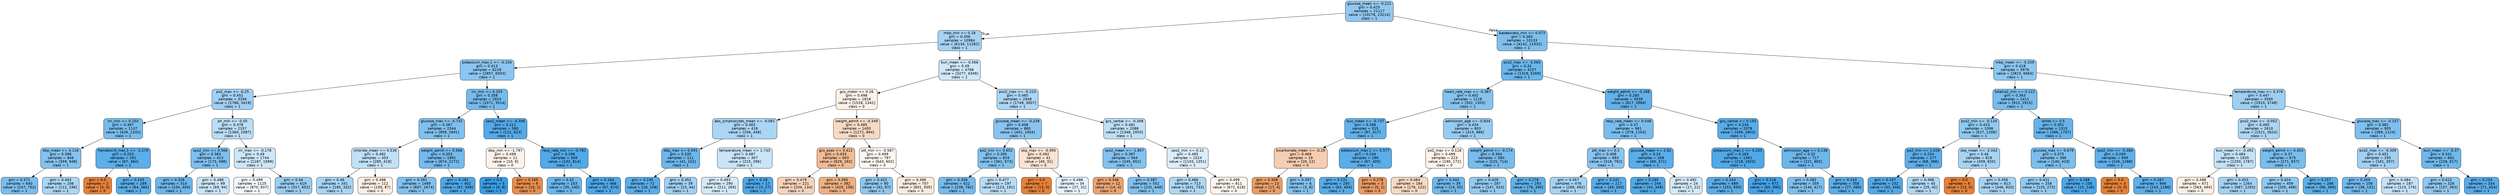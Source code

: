 digraph Tree {
node [shape=box, style="filled, rounded", color="black", fontname="helvetica"] ;
edge [fontname="helvetica"] ;
0 [label="glucose_mean <= -0.221\ngini = 0.425\nsamples = 21117\nvalue = [10276, 23214]\nclass = 1", fillcolor="#91c8f1"] ;
1 [label="mbp_min <= 0.18\ngini = 0.456\nsamples = 10984\nvalue = [6134, 11282]\nclass = 1", fillcolor="#a5d2f3"] ;
0 -> 1 [labeldistance=2.5, labelangle=45, headlabel="True"] ;
2 [label="potassium_max.1 <= -0.154\ngini = 0.413\nsamples = 6218\nvalue = [2857, 6933]\nclass = 1", fillcolor="#8bc5f0"] ;
1 -> 2 ;
3 [label="po2_max <= -0.25\ngini = 0.451\nsamples = 3294\nvalue = [1786, 3419]\nclass = 1", fillcolor="#a0d0f3"] ;
2 -> 3 ;
4 [label="inr_min <= 0.255\ngini = 0.367\nsamples = 1137\nvalue = [426, 1332]\nclass = 1", fillcolor="#78bced"] ;
3 -> 4 ;
5 [label="dbp_mean <= 0.116\ngini = 0.398\nsamples = 846\nvalue = [359, 948]\nclass = 1", fillcolor="#84c2ef"] ;
4 -> 5 ;
6 [label="gini = 0.372\nsamples = 640\nvalue = [247, 752]\nclass = 1", fillcolor="#7abdee"] ;
5 -> 6 ;
7 [label="gini = 0.463\nsamples = 206\nvalue = [112, 196]\nclass = 1", fillcolor="#aad5f4"] ;
5 -> 7 ;
8 [label="hematocrit_max.1 <= -2.279\ngini = 0.253\nsamples = 291\nvalue = [67, 384]\nclass = 1", fillcolor="#5caeea"] ;
4 -> 8 ;
9 [label="gini = 0.0\nsamples = 2\nvalue = [3, 0]\nclass = 0", fillcolor="#e58139"] ;
8 -> 9 ;
10 [label="gini = 0.245\nsamples = 289\nvalue = [64, 384]\nclass = 1", fillcolor="#5aade9"] ;
8 -> 10 ;
11 [label="ph_min <= -0.05\ngini = 0.478\nsamples = 2157\nvalue = [1360, 2087]\nclass = 1", fillcolor="#baddf6"] ;
3 -> 11 ;
12 [label="spo2_min <= 0.566\ngini = 0.383\nsamples = 413\nvalue = [173, 498]\nclass = 1", fillcolor="#7ebfee"] ;
11 -> 12 ;
13 [label="gini = 0.326\nsamples = 314\nvalue = [104, 404]\nclass = 1", fillcolor="#6cb6ec"] ;
12 -> 13 ;
14 [label="gini = 0.488\nsamples = 99\nvalue = [69, 94]\nclass = 1", fillcolor="#cae5f8"] ;
12 -> 14 ;
15 [label="inr_max <= -0.178\ngini = 0.49\nsamples = 1744\nvalue = [1187, 1589]\nclass = 1", fillcolor="#cde6f8"] ;
11 -> 15 ;
16 [label="gini = 0.499\nsamples = 1125\nvalue = [870, 937]\nclass = 1", fillcolor="#f1f8fd"] ;
15 -> 16 ;
17 [label="gini = 0.44\nsamples = 619\nvalue = [317, 652]\nclass = 1", fillcolor="#99cdf2"] ;
15 -> 17 ;
18 [label="inr_min <= 0.255\ngini = 0.358\nsamples = 2924\nvalue = [1071, 3514]\nclass = 1", fillcolor="#75bbed"] ;
2 -> 18 ;
19 [label="glucose_max <= -0.732\ngini = 0.387\nsamples = 2344\nvalue = [959, 2691]\nclass = 1", fillcolor="#80c0ee"] ;
18 -> 19 ;
20 [label="chloride_mean <= 0.536\ngini = 0.482\nsamples = 453\nvalue = [285, 419]\nclass = 1", fillcolor="#c0e0f7"] ;
19 -> 20 ;
21 [label="gini = 0.46\nsamples = 341\nvalue = [185, 332]\nclass = 1", fillcolor="#a7d4f3"] ;
20 -> 21 ;
22 [label="gini = 0.498\nsamples = 112\nvalue = [100, 87]\nclass = 0", fillcolor="#fcefe5"] ;
20 -> 22 ;
23 [label="weight_admit <= 0.568\ngini = 0.353\nsamples = 1891\nvalue = [674, 2272]\nclass = 1", fillcolor="#74baed"] ;
19 -> 23 ;
24 [label="gini = 0.391\nsamples = 1489\nvalue = [607, 1674]\nclass = 1", fillcolor="#81c1ee"] ;
23 -> 24 ;
25 [label="gini = 0.181\nsamples = 402\nvalue = [67, 598]\nclass = 1", fillcolor="#4fa8e8"] ;
23 -> 25 ;
26 [label="spo2_mean <= -4.306\ngini = 0.211\nsamples = 580\nvalue = [112, 823]\nclass = 1", fillcolor="#54aae9"] ;
18 -> 26 ;
27 [label="dbp_min <= -1.797\ngini = 0.499\nsamples = 11\nvalue = [10, 9]\nclass = 0", fillcolor="#fcf2eb"] ;
26 -> 27 ;
28 [label="gini = 0.0\nsamples = 5\nvalue = [0, 8]\nclass = 1", fillcolor="#399de5"] ;
27 -> 28 ;
29 [label="gini = 0.165\nsamples = 6\nvalue = [10, 1]\nclass = 0", fillcolor="#e88e4d"] ;
27 -> 29 ;
30 [label="resp_rate_min <= -0.781\ngini = 0.198\nsamples = 569\nvalue = [102, 814]\nclass = 1", fillcolor="#52a9e8"] ;
26 -> 30 ;
31 [label="gini = 0.32\nsamples = 103\nvalue = [35, 140]\nclass = 1", fillcolor="#6ab6ec"] ;
30 -> 31 ;
32 [label="gini = 0.164\nsamples = 466\nvalue = [67, 674]\nclass = 1", fillcolor="#4da7e8"] ;
30 -> 32 ;
33 [label="bun_mean <= -0.566\ngini = 0.49\nsamples = 4766\nvalue = [3277, 4349]\nclass = 1", fillcolor="#cee7f9"] ;
1 -> 33 ;
34 [label="gcs_motor <= 0.26\ngini = 0.498\nsamples = 1818\nvalue = [1528, 1342]\nclass = 0", fillcolor="#fcf0e7"] ;
33 -> 34 ;
35 [label="abs_lymphocytes_mean <= -0.061\ngini = 0.463\nsamples = 418\nvalue = [256, 448]\nclass = 1", fillcolor="#aad5f4"] ;
34 -> 35 ;
36 [label="dbp_max <= 0.591\ngini = 0.335\nsamples = 111\nvalue = [41, 152]\nclass = 1", fillcolor="#6eb7ec"] ;
35 -> 36 ;
37 [label="gini = 0.245\nsamples = 72\nvalue = [18, 108]\nclass = 1", fillcolor="#5aade9"] ;
36 -> 37 ;
38 [label="gini = 0.451\nsamples = 39\nvalue = [23, 44]\nclass = 1", fillcolor="#a0d0f3"] ;
36 -> 38 ;
39 [label="temperature_mean <= 1.733\ngini = 0.487\nsamples = 307\nvalue = [215, 296]\nclass = 1", fillcolor="#c9e4f8"] ;
35 -> 39 ;
40 [label="gini = 0.493\nsamples = 290\nvalue = [212, 269]\nclass = 1", fillcolor="#d5eaf9"] ;
39 -> 40 ;
41 [label="gini = 0.18\nsamples = 17\nvalue = [3, 27]\nclass = 1", fillcolor="#4fa8e8"] ;
39 -> 41 ;
42 [label="weight_admit <= -0.349\ngini = 0.485\nsamples = 1400\nvalue = [1272, 894]\nclass = 0", fillcolor="#f7dac4"] ;
34 -> 42 ;
43 [label="gcs_eyes <= 0.412\ngini = 0.433\nsamples = 603\nvalue = [629, 292]\nclass = 0", fillcolor="#f1bb95"] ;
42 -> 43 ;
44 [label="gini = 0.479\nsamples = 221\nvalue = [204, 134]\nclass = 0", fillcolor="#f6d4bb"] ;
43 -> 44 ;
45 [label="gini = 0.395\nsamples = 382\nvalue = [425, 158]\nclass = 0", fillcolor="#efb083"] ;
43 -> 45 ;
46 [label="ptt_min <= -0.587\ngini = 0.499\nsamples = 797\nvalue = [643, 602]\nclass = 0", fillcolor="#fdf7f2"] ;
42 -> 46 ;
47 [label="gini = 0.422\nsamples = 90\nvalue = [42, 97]\nclass = 1", fillcolor="#8fc7f0"] ;
46 -> 47 ;
48 [label="gini = 0.496\nsamples = 707\nvalue = [601, 505]\nclass = 0", fillcolor="#fbebdf"] ;
46 -> 48 ;
49 [label="pco2_max <= -0.223\ngini = 0.465\nsamples = 2948\nvalue = [1749, 3007]\nclass = 1", fillcolor="#acd6f4"] ;
33 -> 49 ;
50 [label="glucose_mean <= -0.239\ngini = 0.408\nsamples = 860\nvalue = [401, 1004]\nclass = 1", fillcolor="#88c4ef"] ;
49 -> 50 ;
51 [label="po2_min <= 0.652\ngini = 0.395\nsamples = 819\nvalue = [361, 973]\nclass = 1", fillcolor="#82c1ef"] ;
50 -> 51 ;
52 [label="gini = 0.358\nsamples = 622\nvalue = [238, 782]\nclass = 1", fillcolor="#75bbed"] ;
51 -> 52 ;
53 [label="gini = 0.477\nsamples = 197\nvalue = [123, 191]\nclass = 1", fillcolor="#b9dcf6"] ;
51 -> 53 ;
54 [label="sbp_max <= -0.995\ngini = 0.492\nsamples = 41\nvalue = [40, 31]\nclass = 0", fillcolor="#f9e3d2"] ;
50 -> 54 ;
55 [label="gini = 0.0\nsamples = 7\nvalue = [13, 0]\nclass = 0", fillcolor="#e58139"] ;
54 -> 55 ;
56 [label="gini = 0.498\nsamples = 34\nvalue = [27, 31]\nclass = 1", fillcolor="#e5f2fc"] ;
54 -> 56 ;
57 [label="gcs_verbal <= -0.308\ngini = 0.481\nsamples = 2088\nvalue = [1348, 2003]\nclass = 1", fillcolor="#bedff6"] ;
49 -> 57 ;
58 [label="spo2_mean <= -1.857\ngini = 0.397\nsamples = 564\nvalue = [245, 652]\nclass = 1", fillcolor="#83c2ef"] ;
57 -> 58 ;
59 [label="gini = 0.346\nsamples = 12\nvalue = [14, 4]\nclass = 0", fillcolor="#eca572"] ;
58 -> 59 ;
60 [label="gini = 0.387\nsamples = 552\nvalue = [231, 648]\nclass = 1", fillcolor="#80c0ee"] ;
58 -> 60 ;
61 [label="spo2_min <= 0.12\ngini = 0.495\nsamples = 1524\nvalue = [1103, 1351]\nclass = 1", fillcolor="#dbedfa"] ;
57 -> 61 ;
62 [label="gini = 0.466\nsamples = 713\nvalue = [431, 733]\nclass = 1", fillcolor="#add7f4"] ;
61 -> 62 ;
63 [label="gini = 0.499\nsamples = 811\nvalue = [672, 618]\nclass = 0", fillcolor="#fdf5ef"] ;
61 -> 63 ;
64 [label="baseexcess_min <= 0.073\ngini = 0.383\nsamples = 10133\nvalue = [4142, 11932]\nclass = 1", fillcolor="#7ebfee"] ;
0 -> 64 [labeldistance=2.5, labelangle=-45, headlabel="False"] ;
65 [label="pco2_max <= -0.565\ngini = 0.32\nsamples = 4157\nvalue = [1319, 5269]\nclass = 1", fillcolor="#6bb6ec"] ;
64 -> 65 ;
66 [label="heart_rate_max <= -0.387\ngini = 0.402\nsamples = 1118\nvalue = [502, 1303]\nclass = 1", fillcolor="#85c3ef"] ;
65 -> 66 ;
67 [label="bun_mean <= -0.737\ngini = 0.286\nsamples = 315\nvalue = [87, 417]\nclass = 1", fillcolor="#62b1ea"] ;
66 -> 67 ;
68 [label="bicarbonate_mean <= -0.29\ngini = 0.469\nsamples = 19\nvalue = [20, 12]\nclass = 0", fillcolor="#f5cdb0"] ;
67 -> 68 ;
69 [label="gini = 0.308\nsamples = 13\nvalue = [17, 4]\nclass = 0", fillcolor="#eb9f68"] ;
68 -> 69 ;
70 [label="gini = 0.397\nsamples = 6\nvalue = [3, 8]\nclass = 1", fillcolor="#83c2ef"] ;
68 -> 70 ;
71 [label="potassium_max.1 <= 5.577\ngini = 0.244\nsamples = 296\nvalue = [67, 405]\nclass = 1", fillcolor="#5aade9"] ;
67 -> 71 ;
72 [label="gini = 0.231\nsamples = 293\nvalue = [62, 404]\nclass = 1", fillcolor="#57ace9"] ;
71 -> 72 ;
73 [label="gini = 0.278\nsamples = 3\nvalue = [5, 1]\nclass = 0", fillcolor="#ea9a61"] ;
71 -> 73 ;
74 [label="admission_age <= -0.834\ngini = 0.434\nsamples = 803\nvalue = [415, 886]\nclass = 1", fillcolor="#96cbf1"] ;
66 -> 74 ;
75 [label="po2_max <= 0.118\ngini = 0.499\nsamples = 223\nvalue = [190, 172]\nclass = 0", fillcolor="#fdf3ec"] ;
74 -> 75 ;
76 [label="gini = 0.484\nsamples = 184\nvalue = [176, 122]\nclass = 0", fillcolor="#f7d8c2"] ;
75 -> 76 ;
77 [label="gini = 0.342\nsamples = 39\nvalue = [14, 50]\nclass = 1", fillcolor="#70b8ec"] ;
75 -> 77 ;
78 [label="weight_admit <= -0.174\ngini = 0.364\nsamples = 580\nvalue = [225, 714]\nclass = 1", fillcolor="#77bced"] ;
74 -> 78 ;
79 [label="gini = 0.429\nsamples = 287\nvalue = [147, 324]\nclass = 1", fillcolor="#93c9f1"] ;
78 -> 79 ;
80 [label="gini = 0.278\nsamples = 293\nvalue = [78, 390]\nclass = 1", fillcolor="#61b1ea"] ;
78 -> 80 ;
81 [label="weight_admit <= -0.288\ngini = 0.283\nsamples = 3039\nvalue = [817, 3966]\nclass = 1", fillcolor="#62b1ea"] ;
65 -> 81 ;
82 [label="resp_rate_mean <= 0.548\ngini = 0.37\nsamples = 961\nvalue = [378, 1163]\nclass = 1", fillcolor="#79bded"] ;
81 -> 82 ;
83 [label="ptt_max <= 0.1\ngini = 0.409\nsamples = 693\nvalue = [318, 792]\nclass = 1", fillcolor="#88c4ef"] ;
82 -> 83 ;
84 [label="gini = 0.457\nsamples = 476\nvalue = [269, 492]\nclass = 1", fillcolor="#a5d3f3"] ;
83 -> 84 ;
85 [label="gini = 0.241\nsamples = 217\nvalue = [49, 300]\nclass = 1", fillcolor="#59ade9"] ;
83 -> 85 ;
86 [label="glucose_mean <= 2.82\ngini = 0.24\nsamples = 268\nvalue = [60, 371]\nclass = 1", fillcolor="#59ade9"] ;
82 -> 86 ;
87 [label="gini = 0.195\nsamples = 244\nvalue = [43, 349]\nclass = 1", fillcolor="#51a9e8"] ;
86 -> 87 ;
88 [label="gini = 0.492\nsamples = 24\nvalue = [17, 22]\nclass = 1", fillcolor="#d2e9f9"] ;
86 -> 88 ;
89 [label="gcs_verbal <= 0.155\ngini = 0.234\nsamples = 2078\nvalue = [439, 2803]\nclass = 1", fillcolor="#58ace9"] ;
81 -> 89 ;
90 [label="potassium_max.1 <= 0.205\ngini = 0.183\nsamples = 1361\nvalue = [218, 1920]\nclass = 1", fillcolor="#4fa8e8"] ;
89 -> 90 ;
91 [label="gini = 0.243\nsamples = 689\nvalue = [153, 930]\nclass = 1", fillcolor="#5aade9"] ;
90 -> 91 ;
92 [label="gini = 0.116\nsamples = 672\nvalue = [65, 990]\nclass = 1", fillcolor="#46a3e7"] ;
90 -> 92 ;
93 [label="admission_age <= 0.138\ngini = 0.32\nsamples = 717\nvalue = [221, 883]\nclass = 1", fillcolor="#6bb6ec"] ;
89 -> 93 ;
94 [label="gini = 0.382\nsamples = 359\nvalue = [144, 417]\nclass = 1", fillcolor="#7dbfee"] ;
93 -> 94 ;
95 [label="gini = 0.243\nsamples = 358\nvalue = [77, 466]\nclass = 1", fillcolor="#5aade9"] ;
93 -> 95 ;
96 [label="mbp_mean <= -0.209\ngini = 0.418\nsamples = 5976\nvalue = [2823, 6663]\nclass = 1", fillcolor="#8dc7f0"] ;
64 -> 96 ;
97 [label="totalco2_min <= 0.122\ngini = 0.363\nsamples = 2411\nvalue = [913, 2915]\nclass = 1", fillcolor="#77bced"] ;
96 -> 97 ;
98 [label="pco2_min <= -0.134\ngini = 0.423\nsamples = 1096\nvalue = [527, 1208]\nclass = 1", fillcolor="#8fc8f0"] ;
97 -> 98 ;
99 [label="po2_min <= 1.028\ngini = 0.254\nsamples = 277\nvalue = [68, 388]\nclass = 1", fillcolor="#5caeea"] ;
98 -> 99 ;
100 [label="gini = 0.197\nsamples = 232\nvalue = [43, 346]\nclass = 1", fillcolor="#52a9e8"] ;
99 -> 100 ;
101 [label="gini = 0.468\nsamples = 45\nvalue = [25, 42]\nclass = 1", fillcolor="#afd7f4"] ;
99 -> 101 ;
102 [label="sbp_mean <= -2.042\ngini = 0.46\nsamples = 819\nvalue = [459, 820]\nclass = 1", fillcolor="#a8d4f4"] ;
98 -> 102 ;
103 [label="gini = 0.0\nsamples = 6\nvalue = [13, 0]\nclass = 0", fillcolor="#e58139"] ;
102 -> 103 ;
104 [label="gini = 0.456\nsamples = 813\nvalue = [446, 820]\nclass = 1", fillcolor="#a5d2f3"] ;
102 -> 104 ;
105 [label="white <= 0.5\ngini = 0.301\nsamples = 1315\nvalue = [386, 1707]\nclass = 1", fillcolor="#66b3eb"] ;
97 -> 105 ;
106 [label="glucose_max <= 0.679\ngini = 0.375\nsamples = 366\nvalue = [140, 419]\nclass = 1", fillcolor="#7bbeee"] ;
105 -> 106 ;
107 [label="gini = 0.431\nsamples = 258\nvalue = [125, 273]\nclass = 1", fillcolor="#94caf1"] ;
106 -> 107 ;
108 [label="gini = 0.169\nsamples = 108\nvalue = [15, 146]\nclass = 1", fillcolor="#4da7e8"] ;
106 -> 108 ;
109 [label="spo2_min <= -5.384\ngini = 0.269\nsamples = 949\nvalue = [246, 1288]\nclass = 1", fillcolor="#5fb0ea"] ;
105 -> 109 ;
110 [label="gini = 0.0\nsamples = 3\nvalue = [3, 0]\nclass = 0", fillcolor="#e58139"] ;
109 -> 110 ;
111 [label="gini = 0.267\nsamples = 946\nvalue = [243, 1288]\nclass = 1", fillcolor="#5eafea"] ;
109 -> 111 ;
112 [label="temperature_max <= 0.376\ngini = 0.447\nsamples = 3565\nvalue = [1910, 3748]\nclass = 1", fillcolor="#9ecff2"] ;
96 -> 112 ;
113 [label="pco2_max <= -0.052\ngini = 0.465\nsamples = 2610\nvalue = [1521, 2624]\nclass = 1", fillcolor="#acd6f4"] ;
112 -> 113 ;
114 [label="bun_mean <= -0.492\ngini = 0.484\nsamples = 1935\nvalue = [1250, 1787]\nclass = 1", fillcolor="#c4e2f7"] ;
113 -> 114 ;
115 [label="gini = 0.498\nsamples = 671\nvalue = [563, 494]\nclass = 0", fillcolor="#fcf0e7"] ;
114 -> 115 ;
116 [label="gini = 0.453\nsamples = 1264\nvalue = [687, 1293]\nclass = 1", fillcolor="#a2d1f3"] ;
114 -> 116 ;
117 [label="weight_admit <= 0.453\ngini = 0.37\nsamples = 675\nvalue = [271, 837]\nclass = 1", fillcolor="#79bded"] ;
113 -> 117 ;
118 [label="gini = 0.424\nsamples = 409\nvalue = [205, 468]\nclass = 1", fillcolor="#90c8f0"] ;
117 -> 118 ;
119 [label="gini = 0.257\nsamples = 266\nvalue = [66, 369]\nclass = 1", fillcolor="#5cafea"] ;
117 -> 119 ;
120 [label="glucose_max <= -0.157\ngini = 0.382\nsamples = 955\nvalue = [389, 1124]\nclass = 1", fillcolor="#7ebfee"] ;
112 -> 120 ;
121 [label="pco2_max <= -0.309\ngini = 0.451\nsamples = 293\nvalue = [161, 307]\nclass = 1", fillcolor="#a1d0f3"] ;
120 -> 121 ;
122 [label="gini = 0.349\nsamples = 106\nvalue = [38, 131]\nclass = 1", fillcolor="#72b9ed"] ;
121 -> 122 ;
123 [label="gini = 0.484\nsamples = 187\nvalue = [123, 176]\nclass = 1", fillcolor="#c3e1f7"] ;
121 -> 123 ;
124 [label="bun_mean <= -0.37\ngini = 0.341\nsamples = 662\nvalue = [228, 817]\nclass = 1", fillcolor="#70b8ec"] ;
120 -> 124 ;
125 [label="gini = 0.422\nsamples = 328\nvalue = [157, 363]\nclass = 1", fillcolor="#8fc7f0"] ;
124 -> 125 ;
126 [label="gini = 0.234\nsamples = 334\nvalue = [71, 454]\nclass = 1", fillcolor="#58ace9"] ;
124 -> 126 ;
}